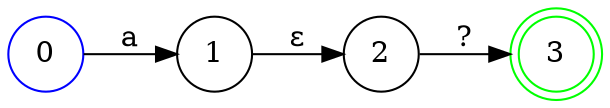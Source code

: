 digraph finite_state_machine {
rankdir=LR;
size="8,5"
node [shape = circle];
0 [label="0" color="black" shape="circle"]
0 -> 1 [label="a"]
0 [color="blue"]
1 [label="1" color="black" shape="circle"]
1 -> 2 [label="ε"]
2 [label="2" color="black" shape="circle"]
2 -> 3 [label="?"]
3 [label="3" color="green" shape="doublecircle"]
}